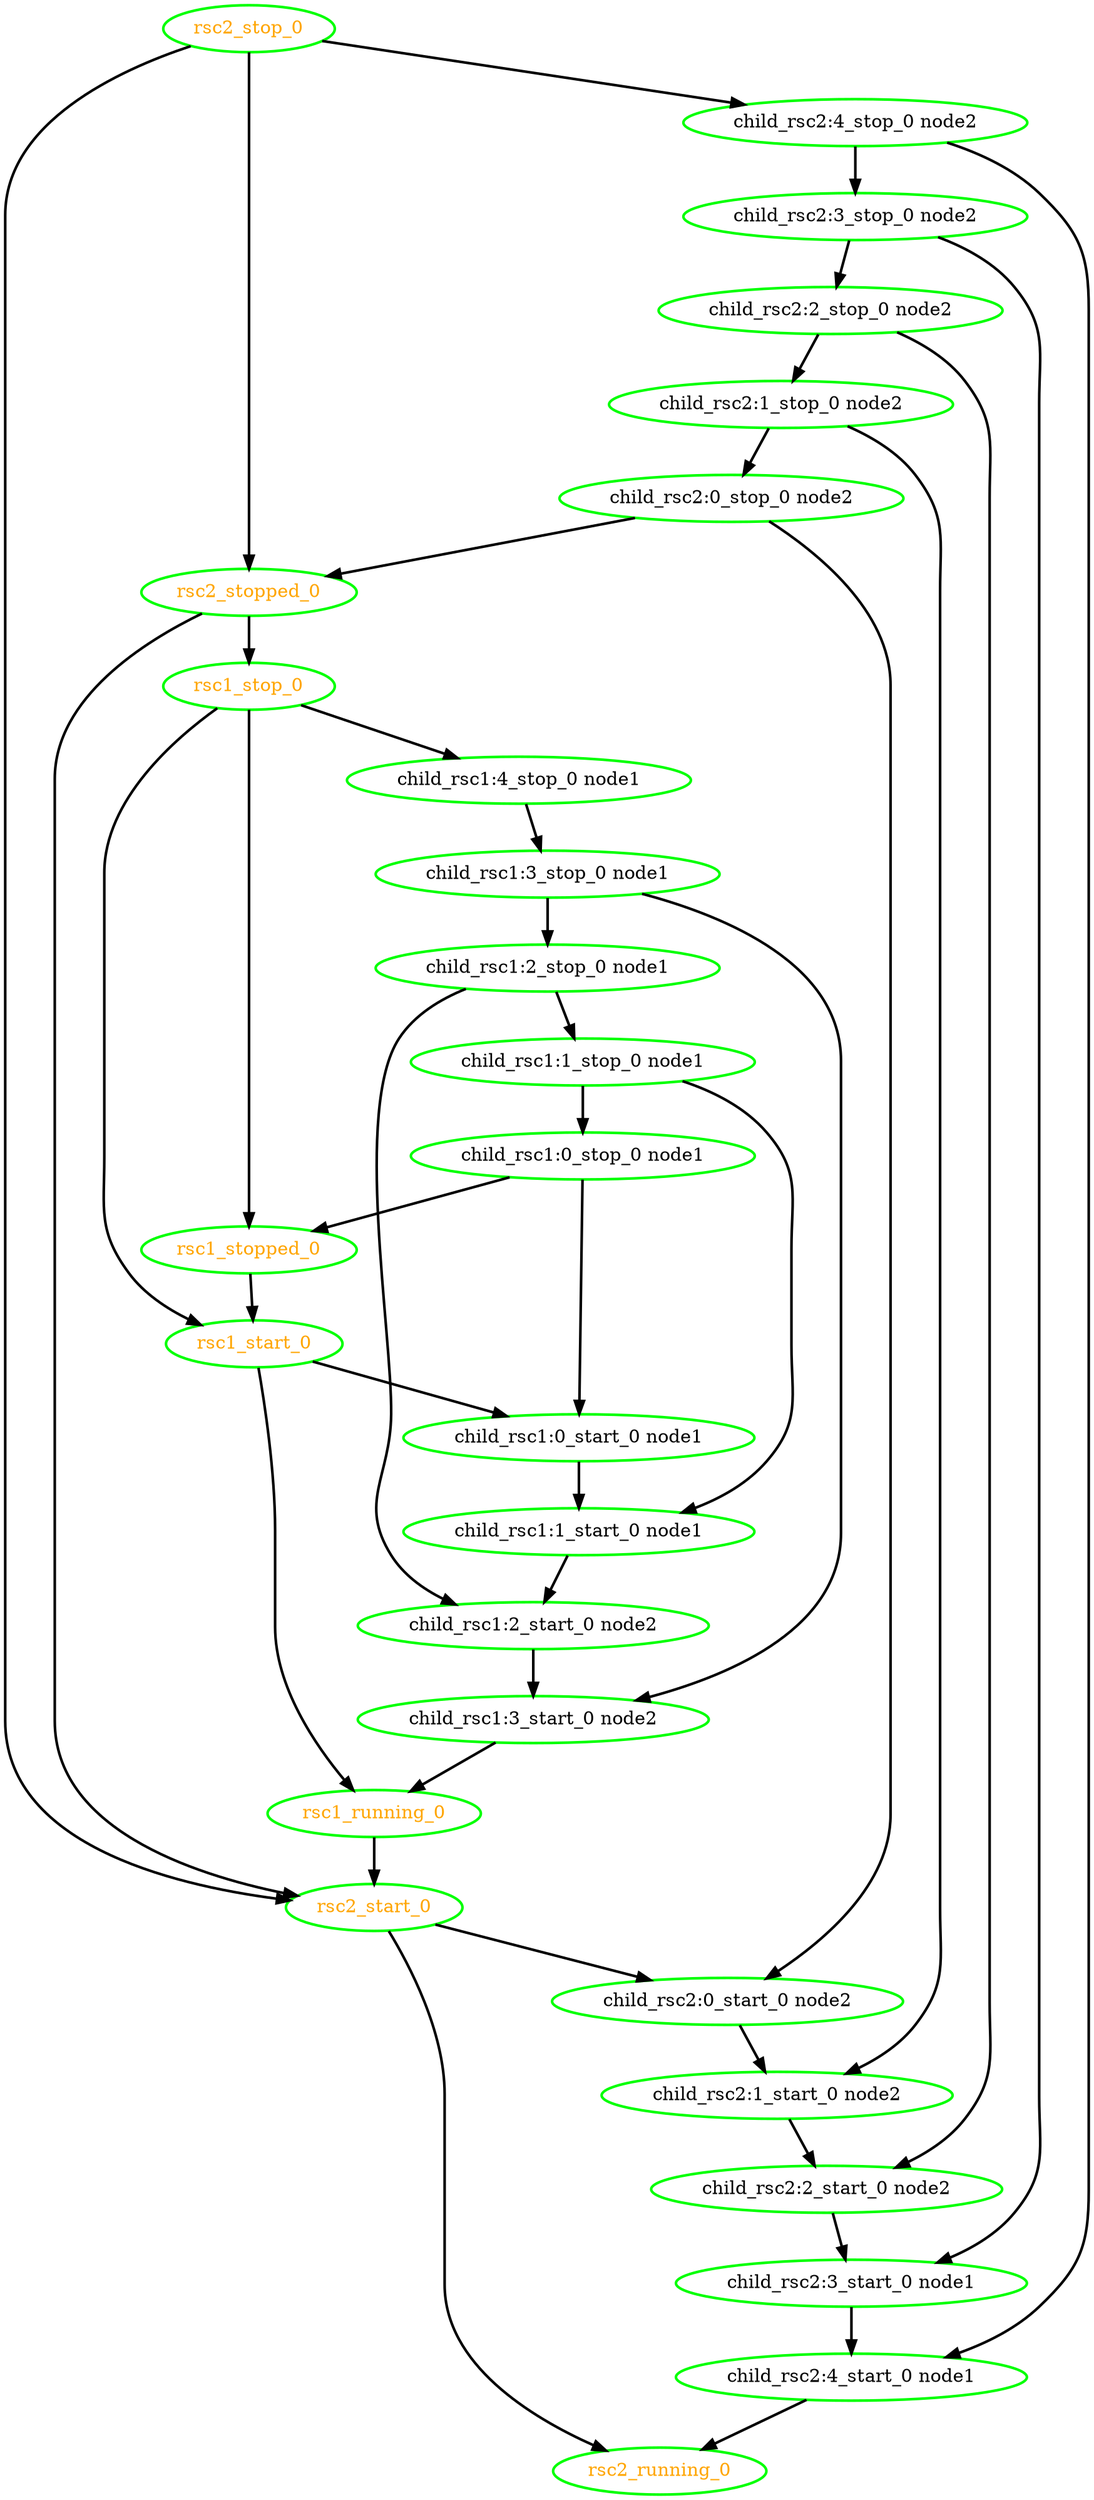 digraph "g" {
	size = "30,30"
"child_rsc1:0_stop_0 node1" [ style=bold color="green" fontcolor="black" ]
"child_rsc1:0_start_0 node1" [ style=bold color="green" fontcolor="black" ]
"child_rsc1:1_stop_0 node1" [ style=bold color="green" fontcolor="black" ]
"child_rsc1:1_start_0 node1" [ style=bold color="green" fontcolor="black" ]
"child_rsc1:2_stop_0 node1" [ style=bold color="green" fontcolor="black" ]
"child_rsc1:2_start_0 node2" [ style=bold color="green" fontcolor="black" ]
"child_rsc1:3_stop_0 node1" [ style=bold color="green" fontcolor="black" ]
"child_rsc1:3_start_0 node2" [ style=bold color="green" fontcolor="black" ]
"child_rsc1:4_stop_0 node1" [ style=bold color="green" fontcolor="black" ]
"rsc1_start_0" [ style=bold color="green" fontcolor="orange" ]
"rsc1_running_0" [ style=bold color="green" fontcolor="orange" ]
"rsc1_stop_0" [ style=bold color="green" fontcolor="orange" ]
"rsc1_stopped_0" [ style=bold color="green" fontcolor="orange" ]
"child_rsc2:0_stop_0 node2" [ style=bold color="green" fontcolor="black" ]
"child_rsc2:0_start_0 node2" [ style=bold color="green" fontcolor="black" ]
"child_rsc2:1_stop_0 node2" [ style=bold color="green" fontcolor="black" ]
"child_rsc2:1_start_0 node2" [ style=bold color="green" fontcolor="black" ]
"child_rsc2:2_stop_0 node2" [ style=bold color="green" fontcolor="black" ]
"child_rsc2:2_start_0 node2" [ style=bold color="green" fontcolor="black" ]
"child_rsc2:3_stop_0 node2" [ style=bold color="green" fontcolor="black" ]
"child_rsc2:3_start_0 node1" [ style=bold color="green" fontcolor="black" ]
"child_rsc2:4_stop_0 node2" [ style=bold color="green" fontcolor="black" ]
"child_rsc2:4_start_0 node1" [ style=bold color="green" fontcolor="black" ]
"rsc2_start_0" [ style=bold color="green" fontcolor="orange" ]
"rsc2_running_0" [ style=bold color="green" fontcolor="orange" ]
"rsc2_stop_0" [ style=bold color="green" fontcolor="orange" ]
"rsc2_stopped_0" [ style=bold color="green" fontcolor="orange" ]
"child_rsc1:1_stop_0 node1" -> "child_rsc1:0_stop_0 node1" [ style = bold]
"child_rsc1:0_stop_0 node1" -> "child_rsc1:0_start_0 node1" [ style = bold]
"rsc1_start_0" -> "child_rsc1:0_start_0 node1" [ style = bold]
"child_rsc1:2_stop_0 node1" -> "child_rsc1:1_stop_0 node1" [ style = bold]
"child_rsc1:0_start_0 node1" -> "child_rsc1:1_start_0 node1" [ style = bold]
"child_rsc1:1_stop_0 node1" -> "child_rsc1:1_start_0 node1" [ style = bold]
"child_rsc1:3_stop_0 node1" -> "child_rsc1:2_stop_0 node1" [ style = bold]
"child_rsc1:1_start_0 node1" -> "child_rsc1:2_start_0 node2" [ style = bold]
"child_rsc1:2_stop_0 node1" -> "child_rsc1:2_start_0 node2" [ style = bold]
"child_rsc1:4_stop_0 node1" -> "child_rsc1:3_stop_0 node1" [ style = bold]
"child_rsc1:2_start_0 node2" -> "child_rsc1:3_start_0 node2" [ style = bold]
"child_rsc1:3_stop_0 node1" -> "child_rsc1:3_start_0 node2" [ style = bold]
"rsc1_stop_0" -> "child_rsc1:4_stop_0 node1" [ style = bold]
"rsc1_stop_0" -> "rsc1_start_0" [ style = bold]
"rsc1_stopped_0" -> "rsc1_start_0" [ style = bold]
"child_rsc1:3_start_0 node2" -> "rsc1_running_0" [ style = bold]
"rsc1_start_0" -> "rsc1_running_0" [ style = bold]
"rsc2_stopped_0" -> "rsc1_stop_0" [ style = bold]
"child_rsc1:0_stop_0 node1" -> "rsc1_stopped_0" [ style = bold]
"rsc1_stop_0" -> "rsc1_stopped_0" [ style = bold]
"child_rsc2:1_stop_0 node2" -> "child_rsc2:0_stop_0 node2" [ style = bold]
"child_rsc2:0_stop_0 node2" -> "child_rsc2:0_start_0 node2" [ style = bold]
"rsc2_start_0" -> "child_rsc2:0_start_0 node2" [ style = bold]
"child_rsc2:2_stop_0 node2" -> "child_rsc2:1_stop_0 node2" [ style = bold]
"child_rsc2:0_start_0 node2" -> "child_rsc2:1_start_0 node2" [ style = bold]
"child_rsc2:1_stop_0 node2" -> "child_rsc2:1_start_0 node2" [ style = bold]
"child_rsc2:3_stop_0 node2" -> "child_rsc2:2_stop_0 node2" [ style = bold]
"child_rsc2:1_start_0 node2" -> "child_rsc2:2_start_0 node2" [ style = bold]
"child_rsc2:2_stop_0 node2" -> "child_rsc2:2_start_0 node2" [ style = bold]
"child_rsc2:4_stop_0 node2" -> "child_rsc2:3_stop_0 node2" [ style = bold]
"child_rsc2:2_start_0 node2" -> "child_rsc2:3_start_0 node1" [ style = bold]
"child_rsc2:3_stop_0 node2" -> "child_rsc2:3_start_0 node1" [ style = bold]
"rsc2_stop_0" -> "child_rsc2:4_stop_0 node2" [ style = bold]
"child_rsc2:3_start_0 node1" -> "child_rsc2:4_start_0 node1" [ style = bold]
"child_rsc2:4_stop_0 node2" -> "child_rsc2:4_start_0 node1" [ style = bold]
"rsc1_running_0" -> "rsc2_start_0" [ style = bold]
"rsc2_stop_0" -> "rsc2_start_0" [ style = bold]
"rsc2_stopped_0" -> "rsc2_start_0" [ style = bold]
"child_rsc2:4_start_0 node1" -> "rsc2_running_0" [ style = bold]
"rsc2_start_0" -> "rsc2_running_0" [ style = bold]
"child_rsc2:0_stop_0 node2" -> "rsc2_stopped_0" [ style = bold]
"rsc2_stop_0" -> "rsc2_stopped_0" [ style = bold]
}
